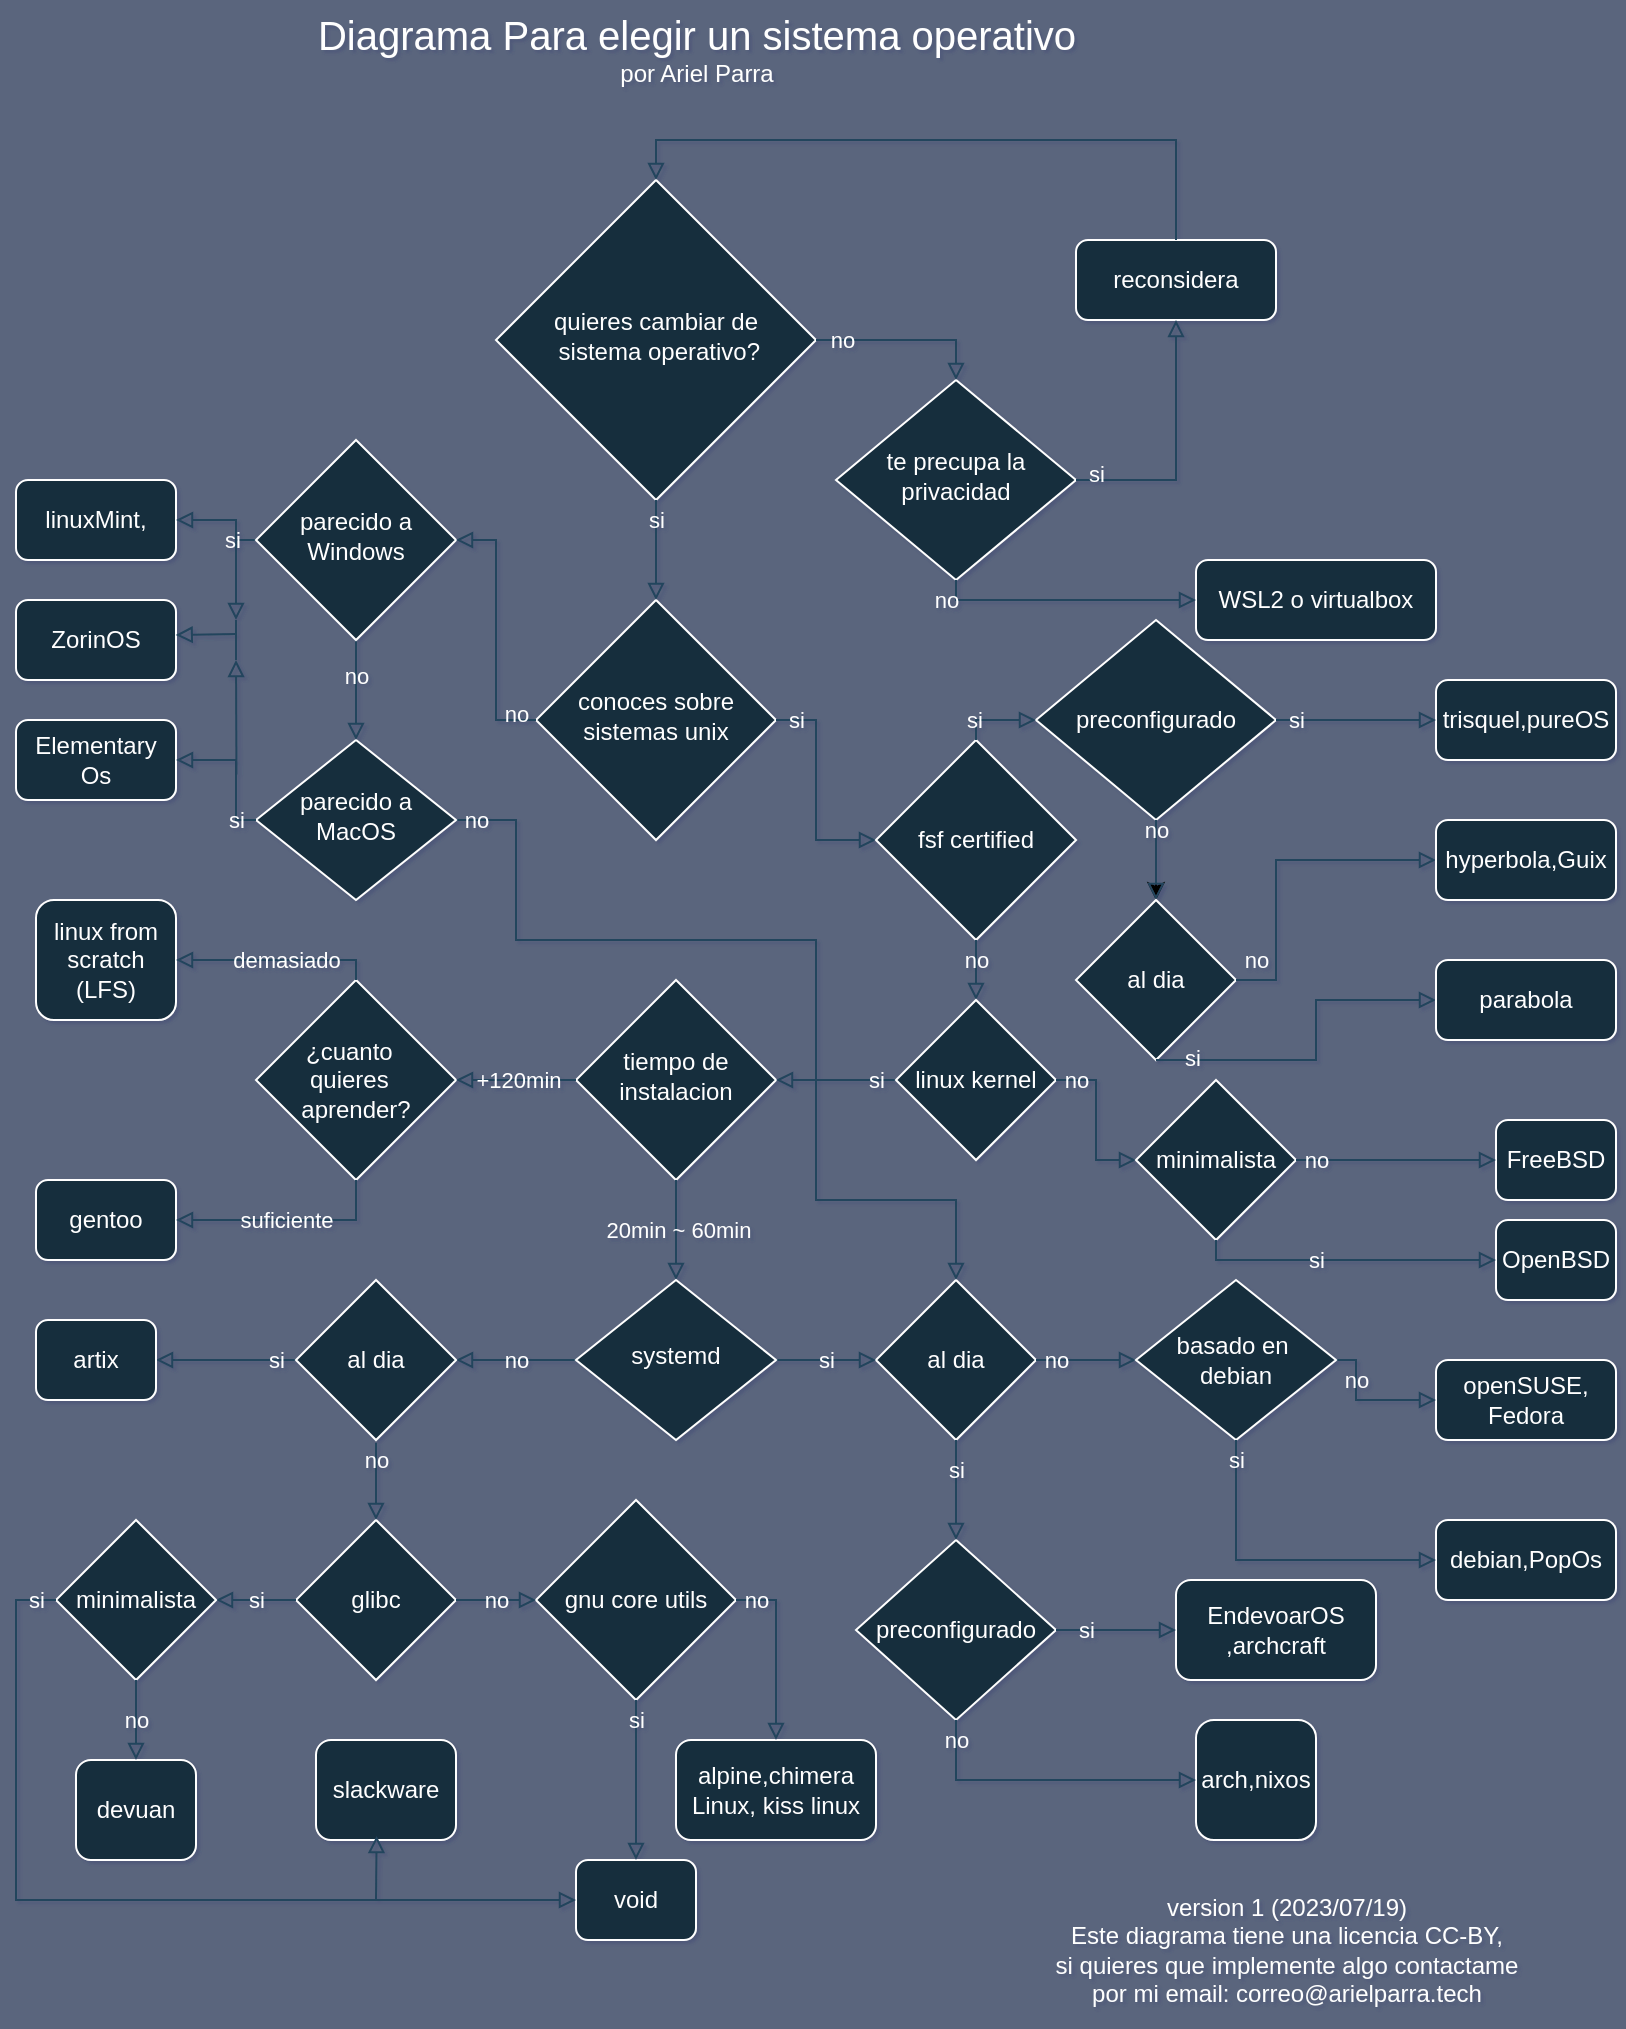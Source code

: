 <mxfile version="21.6.5" type="device">
  <diagram id="C5RBs43oDa-KdzZeNtuy" name="Page-1">
    <mxGraphModel dx="637" dy="358" grid="1" gridSize="10" guides="1" tooltips="1" connect="1" arrows="1" fold="1" page="1" pageScale="1" pageWidth="850" pageHeight="1100" background="#5A657D" math="0" shadow="1">
      <root>
        <mxCell id="WIyWlLk6GJQsqaUBKTNV-0" />
        <mxCell id="WIyWlLk6GJQsqaUBKTNV-1" parent="WIyWlLk6GJQsqaUBKTNV-0" />
        <mxCell id="lEryGDBUFIUMpNGzXzRM-27" value="" style="endArrow=block;html=1;rounded=0;endFill=0;labelBackgroundColor=none;strokeColor=#23445D;fontColor=default;" parent="WIyWlLk6GJQsqaUBKTNV-1" edge="1">
          <mxGeometry relative="1" as="geometry">
            <mxPoint x="130" y="290" as="sourcePoint" />
            <mxPoint x="130" y="330" as="targetPoint" />
          </mxGeometry>
        </mxCell>
        <mxCell id="WIyWlLk6GJQsqaUBKTNV-6" value="&lt;div&gt; quieres cambiar de&lt;/div&gt;&lt;div&gt;&amp;nbsp;sistema operativo?&lt;/div&gt;" style="rhombus;whiteSpace=wrap;html=1;shadow=0;fontFamily=Helvetica;fontSize=12;align=center;strokeWidth=1;spacing=6;spacingTop=-4;labelBackgroundColor=none;fillColor=#182E3E;strokeColor=#FFFFFF;fontColor=#FFFFFF;" parent="WIyWlLk6GJQsqaUBKTNV-1" vertex="1">
          <mxGeometry x="260" y="110" width="160" height="160" as="geometry" />
        </mxCell>
        <mxCell id="WIyWlLk6GJQsqaUBKTNV-10" value="tiempo de instalacion" style="rhombus;whiteSpace=wrap;html=1;shadow=0;fontFamily=Helvetica;fontSize=12;align=center;strokeWidth=1;spacing=6;spacingTop=-4;labelBackgroundColor=none;fillColor=#182E3E;strokeColor=#FFFFFF;fontColor=#FFFFFF;" parent="WIyWlLk6GJQsqaUBKTNV-1" vertex="1">
          <mxGeometry x="300" y="510" width="100" height="100" as="geometry" />
        </mxCell>
        <mxCell id="WIyWlLk6GJQsqaUBKTNV-11" value="&lt;div&gt;EndevoarOS&lt;/div&gt;,archcraft" style="rounded=1;whiteSpace=wrap;html=1;fontSize=12;glass=0;strokeWidth=1;shadow=0;labelBackgroundColor=none;fillColor=#182E3E;strokeColor=#FFFFFF;fontColor=#FFFFFF;" parent="WIyWlLk6GJQsqaUBKTNV-1" vertex="1">
          <mxGeometry x="600" y="810" width="100" height="50" as="geometry" />
        </mxCell>
        <mxCell id="B3d_4BNv6bFsKflRq1dp-0" value="&lt;div&gt;te precupa la &lt;br&gt;&lt;/div&gt;&lt;div&gt;privacidad&lt;br&gt;&lt;/div&gt;" style="rhombus;whiteSpace=wrap;html=1;shadow=0;fontFamily=Helvetica;fontSize=12;align=center;strokeWidth=1;spacing=6;spacingTop=-4;labelBackgroundColor=none;fillColor=#182E3E;strokeColor=#FFFFFF;fontColor=#FFFFFF;" parent="WIyWlLk6GJQsqaUBKTNV-1" vertex="1">
          <mxGeometry x="430" y="210" width="120" height="100" as="geometry" />
        </mxCell>
        <mxCell id="B3d_4BNv6bFsKflRq1dp-1" value="WSL2 o virtualbox" style="rounded=1;whiteSpace=wrap;html=1;fontSize=12;glass=0;strokeWidth=1;shadow=0;labelBackgroundColor=none;fillColor=#182E3E;strokeColor=#FFFFFF;fontColor=#FFFFFF;" parent="WIyWlLk6GJQsqaUBKTNV-1" vertex="1">
          <mxGeometry x="610" y="300" width="120" height="40" as="geometry" />
        </mxCell>
        <mxCell id="B3d_4BNv6bFsKflRq1dp-4" value="reconsidera" style="rounded=1;whiteSpace=wrap;html=1;fontSize=12;glass=0;strokeWidth=1;shadow=0;labelBackgroundColor=none;fillColor=#182E3E;strokeColor=#FFFFFF;fontColor=#FFFFFF;" parent="WIyWlLk6GJQsqaUBKTNV-1" vertex="1">
          <mxGeometry x="550" y="140" width="100" height="40" as="geometry" />
        </mxCell>
        <mxCell id="B3d_4BNv6bFsKflRq1dp-8" value="" style="endArrow=block;html=1;rounded=0;endFill=0;entryX=1;entryY=0.5;entryDx=0;entryDy=0;exitX=0;exitY=0.5;exitDx=0;exitDy=0;labelBackgroundColor=none;strokeColor=#23445D;fontColor=default;" parent="WIyWlLk6GJQsqaUBKTNV-1" source="WZA_W1-3168fjfzmkXRs-43" target="WIyWlLk6GJQsqaUBKTNV-10" edge="1">
          <mxGeometry relative="1" as="geometry">
            <mxPoint x="459" y="729.55" as="sourcePoint" />
            <mxPoint x="379" y="579.55" as="targetPoint" />
          </mxGeometry>
        </mxCell>
        <mxCell id="B3d_4BNv6bFsKflRq1dp-9" value="si" style="edgeLabel;resizable=0;html=1;align=center;verticalAlign=middle;labelBackgroundColor=none;fontColor=#FFFFFF;" parent="B3d_4BNv6bFsKflRq1dp-8" connectable="0" vertex="1">
          <mxGeometry relative="1" as="geometry">
            <mxPoint x="20" as="offset" />
          </mxGeometry>
        </mxCell>
        <mxCell id="B3d_4BNv6bFsKflRq1dp-21" value="" style="endArrow=block;html=1;rounded=0;endFill=0;exitX=1;exitY=0.5;exitDx=0;exitDy=0;entryX=0.5;entryY=0;entryDx=0;entryDy=0;labelBackgroundColor=none;strokeColor=#23445D;fontColor=default;" parent="WIyWlLk6GJQsqaUBKTNV-1" source="WIyWlLk6GJQsqaUBKTNV-6" target="B3d_4BNv6bFsKflRq1dp-0" edge="1">
          <mxGeometry relative="1" as="geometry">
            <mxPoint x="385.0" y="125.27" as="sourcePoint" />
            <mxPoint x="431.608" y="125.146" as="targetPoint" />
            <Array as="points">
              <mxPoint x="430" y="190" />
              <mxPoint x="490" y="190" />
            </Array>
          </mxGeometry>
        </mxCell>
        <mxCell id="B3d_4BNv6bFsKflRq1dp-22" value="no" style="edgeLabel;resizable=0;html=1;align=center;verticalAlign=middle;labelBackgroundColor=none;fontColor=#FFFFFF;" parent="B3d_4BNv6bFsKflRq1dp-21" connectable="0" vertex="1">
          <mxGeometry relative="1" as="geometry">
            <mxPoint x="-32" as="offset" />
          </mxGeometry>
        </mxCell>
        <mxCell id="B3d_4BNv6bFsKflRq1dp-26" value="" style="endArrow=block;html=1;rounded=0;endFill=0;entryX=0;entryY=0.5;entryDx=0;entryDy=0;exitX=0.5;exitY=1;exitDx=0;exitDy=0;labelBackgroundColor=none;strokeColor=#23445D;fontColor=default;" parent="WIyWlLk6GJQsqaUBKTNV-1" source="B3d_4BNv6bFsKflRq1dp-0" target="B3d_4BNv6bFsKflRq1dp-1" edge="1">
          <mxGeometry relative="1" as="geometry">
            <mxPoint x="541.43" y="125" as="sourcePoint" />
            <mxPoint x="570.43" y="60" as="targetPoint" />
            <Array as="points">
              <mxPoint x="490" y="320" />
            </Array>
          </mxGeometry>
        </mxCell>
        <mxCell id="B3d_4BNv6bFsKflRq1dp-27" value="no" style="edgeLabel;resizable=0;html=1;align=center;verticalAlign=middle;labelBackgroundColor=none;fontColor=#FFFFFF;" parent="B3d_4BNv6bFsKflRq1dp-26" connectable="0" vertex="1">
          <mxGeometry relative="1" as="geometry">
            <mxPoint x="-60" as="offset" />
          </mxGeometry>
        </mxCell>
        <mxCell id="B3d_4BNv6bFsKflRq1dp-32" value="" style="endArrow=block;html=1;rounded=0;endFill=0;exitX=0.5;exitY=1;exitDx=0;exitDy=0;entryX=0.5;entryY=0;entryDx=0;entryDy=0;labelBackgroundColor=none;strokeColor=#23445D;fontColor=default;" parent="WIyWlLk6GJQsqaUBKTNV-1" source="WIyWlLk6GJQsqaUBKTNV-10" target="lEryGDBUFIUMpNGzXzRM-45" edge="1">
          <mxGeometry relative="1" as="geometry">
            <mxPoint x="340" y="629.55" as="sourcePoint" />
            <mxPoint x="345" y="660.0" as="targetPoint" />
          </mxGeometry>
        </mxCell>
        <mxCell id="B3d_4BNv6bFsKflRq1dp-33" value="20min ~ 60min" style="edgeLabel;resizable=0;html=1;align=center;verticalAlign=middle;labelBackgroundColor=none;fontColor=#FFFFFF;" parent="B3d_4BNv6bFsKflRq1dp-32" connectable="0" vertex="1">
          <mxGeometry relative="1" as="geometry">
            <mxPoint x="1" as="offset" />
          </mxGeometry>
        </mxCell>
        <mxCell id="zSs0rb3qWY8XgjxG6bn7-12" value="&lt;div&gt;linux from&lt;/div&gt;&lt;div&gt;scratch (LFS)&lt;br&gt;&lt;/div&gt;" style="rounded=1;whiteSpace=wrap;html=1;fontSize=12;glass=0;strokeWidth=1;shadow=0;labelBackgroundColor=none;fillColor=#182E3E;strokeColor=#FFFFFF;fontColor=#FFFFFF;" parent="WIyWlLk6GJQsqaUBKTNV-1" vertex="1">
          <mxGeometry x="30" y="470" width="70" height="60" as="geometry" />
        </mxCell>
        <mxCell id="zSs0rb3qWY8XgjxG6bn7-13" value="&lt;div&gt;gentoo&lt;br&gt;&lt;/div&gt;" style="rounded=1;whiteSpace=wrap;html=1;fontSize=12;glass=0;strokeWidth=1;shadow=0;labelBackgroundColor=none;fillColor=#182E3E;strokeColor=#FFFFFF;fontColor=#FFFFFF;" parent="WIyWlLk6GJQsqaUBKTNV-1" vertex="1">
          <mxGeometry x="30" y="610" width="70" height="40" as="geometry" />
        </mxCell>
        <mxCell id="WZA_W1-3168fjfzmkXRs-8" value="&lt;div&gt;¿cuanto &amp;nbsp; &lt;br&gt;&lt;/div&gt;&lt;div&gt;quieres &amp;nbsp; aprender?&lt;/div&gt;" style="rhombus;whiteSpace=wrap;html=1;labelBackgroundColor=none;fillColor=#182E3E;strokeColor=#FFFFFF;fontColor=#FFFFFF;" parent="WIyWlLk6GJQsqaUBKTNV-1" vertex="1">
          <mxGeometry x="140" y="510" width="100" height="100" as="geometry" />
        </mxCell>
        <mxCell id="WZA_W1-3168fjfzmkXRs-9" value="void" style="rounded=1;whiteSpace=wrap;html=1;fontSize=12;glass=0;strokeWidth=1;shadow=0;labelBackgroundColor=none;fillColor=#182E3E;strokeColor=#FFFFFF;fontColor=#FFFFFF;" parent="WIyWlLk6GJQsqaUBKTNV-1" vertex="1">
          <mxGeometry x="300" y="950" width="60" height="40" as="geometry" />
        </mxCell>
        <mxCell id="WZA_W1-3168fjfzmkXRs-10" value="arch,nixos" style="rounded=1;whiteSpace=wrap;html=1;fontSize=12;glass=0;strokeWidth=1;shadow=0;labelBackgroundColor=none;fillColor=#182E3E;strokeColor=#FFFFFF;fontColor=#FFFFFF;" parent="WIyWlLk6GJQsqaUBKTNV-1" vertex="1">
          <mxGeometry x="610" y="880" width="60" height="60" as="geometry" />
        </mxCell>
        <mxCell id="WZA_W1-3168fjfzmkXRs-14" value="slackware" style="rounded=1;whiteSpace=wrap;html=1;fontSize=12;glass=0;strokeWidth=1;shadow=0;labelBackgroundColor=none;fillColor=#182E3E;strokeColor=#FFFFFF;fontColor=#FFFFFF;" parent="WIyWlLk6GJQsqaUBKTNV-1" vertex="1">
          <mxGeometry x="170" y="890" width="70" height="50" as="geometry" />
        </mxCell>
        <mxCell id="WZA_W1-3168fjfzmkXRs-15" value="" style="endArrow=block;html=1;rounded=0;endFill=0;entryX=1;entryY=0.5;entryDx=0;entryDy=0;labelBackgroundColor=none;strokeColor=#23445D;fontColor=default;exitX=0.5;exitY=0;exitDx=0;exitDy=0;" parent="WIyWlLk6GJQsqaUBKTNV-1" source="WZA_W1-3168fjfzmkXRs-8" target="zSs0rb3qWY8XgjxG6bn7-12" edge="1">
          <mxGeometry relative="1" as="geometry">
            <mxPoint x="190" y="500" as="sourcePoint" />
            <mxPoint x="170" y="564.55" as="targetPoint" />
            <Array as="points">
              <mxPoint x="190" y="500" />
            </Array>
          </mxGeometry>
        </mxCell>
        <mxCell id="WZA_W1-3168fjfzmkXRs-16" value="demasiado" style="edgeLabel;resizable=0;html=1;align=center;verticalAlign=middle;labelBackgroundColor=none;fontColor=#FFFFFF;" parent="WZA_W1-3168fjfzmkXRs-15" connectable="0" vertex="1">
          <mxGeometry relative="1" as="geometry">
            <mxPoint x="5" as="offset" />
          </mxGeometry>
        </mxCell>
        <mxCell id="WZA_W1-3168fjfzmkXRs-30" value="alpine,chimera Linux, kiss linux" style="rounded=1;whiteSpace=wrap;html=1;fontSize=12;glass=0;strokeWidth=1;shadow=0;labelBackgroundColor=none;fillColor=#182E3E;strokeColor=#FFFFFF;fontColor=#FFFFFF;" parent="WIyWlLk6GJQsqaUBKTNV-1" vertex="1">
          <mxGeometry x="350" y="890" width="100" height="50" as="geometry" />
        </mxCell>
        <mxCell id="WZA_W1-3168fjfzmkXRs-33" value="linuxMint, " style="rounded=1;whiteSpace=wrap;html=1;fontSize=12;glass=0;strokeWidth=1;shadow=0;labelBackgroundColor=none;fillColor=#182E3E;strokeColor=#FFFFFF;fontColor=#FFFFFF;" parent="WIyWlLk6GJQsqaUBKTNV-1" vertex="1">
          <mxGeometry x="20" y="260" width="80" height="40" as="geometry" />
        </mxCell>
        <mxCell id="WZA_W1-3168fjfzmkXRs-34" value="conoces sobre sistemas unix" style="rhombus;whiteSpace=wrap;html=1;shadow=0;fontFamily=Helvetica;fontSize=12;align=center;strokeWidth=1;spacing=6;spacingTop=-4;labelBackgroundColor=none;fillColor=#182E3E;strokeColor=#FFFFFF;fontColor=#FFFFFF;" parent="WIyWlLk6GJQsqaUBKTNV-1" vertex="1">
          <mxGeometry x="280" y="320" width="120" height="120" as="geometry" />
        </mxCell>
        <mxCell id="WZA_W1-3168fjfzmkXRs-35" value="" style="endArrow=block;html=1;rounded=0;endFill=0;entryX=0;entryY=0.5;entryDx=0;entryDy=0;exitX=1;exitY=0.5;exitDx=0;exitDy=0;labelBackgroundColor=none;strokeColor=#23445D;fontColor=default;" parent="WIyWlLk6GJQsqaUBKTNV-1" source="WZA_W1-3168fjfzmkXRs-34" target="WZA_W1-3168fjfzmkXRs-37" edge="1">
          <mxGeometry relative="1" as="geometry">
            <mxPoint x="380" y="424.32" as="sourcePoint" />
            <mxPoint x="420" y="424.32" as="targetPoint" />
            <Array as="points">
              <mxPoint x="420" y="380" />
              <mxPoint x="420" y="440" />
            </Array>
          </mxGeometry>
        </mxCell>
        <mxCell id="WZA_W1-3168fjfzmkXRs-36" value="si" style="edgeLabel;resizable=0;html=1;align=center;verticalAlign=middle;labelBackgroundColor=none;fontColor=#FFFFFF;" parent="WZA_W1-3168fjfzmkXRs-35" connectable="0" vertex="1">
          <mxGeometry relative="1" as="geometry">
            <mxPoint x="-10" y="-35" as="offset" />
          </mxGeometry>
        </mxCell>
        <mxCell id="WZA_W1-3168fjfzmkXRs-37" value="fsf certified" style="rhombus;whiteSpace=wrap;html=1;labelBackgroundColor=none;fillColor=#182E3E;strokeColor=#FFFFFF;fontColor=#FFFFFF;" parent="WIyWlLk6GJQsqaUBKTNV-1" vertex="1">
          <mxGeometry x="450" y="390" width="100" height="100" as="geometry" />
        </mxCell>
        <mxCell id="nK3E73L1SUcMTksV8uDe-0" value="" style="edgeStyle=orthogonalEdgeStyle;rounded=0;orthogonalLoop=1;jettySize=auto;html=1;" parent="WIyWlLk6GJQsqaUBKTNV-1" source="WZA_W1-3168fjfzmkXRs-38" target="WZA_W1-3168fjfzmkXRs-76" edge="1">
          <mxGeometry relative="1" as="geometry" />
        </mxCell>
        <mxCell id="WZA_W1-3168fjfzmkXRs-38" value="preconfigurado" style="rhombus;whiteSpace=wrap;html=1;labelBackgroundColor=none;fillColor=#182E3E;strokeColor=#FFFFFF;fontColor=#FFFFFF;" parent="WIyWlLk6GJQsqaUBKTNV-1" vertex="1">
          <mxGeometry x="530" y="330" width="120" height="100" as="geometry" />
        </mxCell>
        <mxCell id="WZA_W1-3168fjfzmkXRs-40" value="" style="endArrow=block;html=1;rounded=0;endFill=0;exitX=0.5;exitY=1;exitDx=0;exitDy=0;entryX=0.5;entryY=0;entryDx=0;entryDy=0;labelBackgroundColor=none;strokeColor=#23445D;fontColor=default;" parent="WIyWlLk6GJQsqaUBKTNV-1" source="WZA_W1-3168fjfzmkXRs-37" target="WZA_W1-3168fjfzmkXRs-43" edge="1">
          <mxGeometry relative="1" as="geometry">
            <mxPoint x="477.27" y="467.05" as="sourcePoint" />
            <mxPoint x="480" y="517.55" as="targetPoint" />
          </mxGeometry>
        </mxCell>
        <mxCell id="WZA_W1-3168fjfzmkXRs-41" value="no" style="edgeLabel;resizable=0;html=1;align=center;verticalAlign=middle;labelBackgroundColor=none;fontColor=#FFFFFF;" parent="WZA_W1-3168fjfzmkXRs-40" connectable="0" vertex="1">
          <mxGeometry relative="1" as="geometry">
            <mxPoint y="-5" as="offset" />
          </mxGeometry>
        </mxCell>
        <mxCell id="WZA_W1-3168fjfzmkXRs-43" value="linux kernel" style="rhombus;whiteSpace=wrap;html=1;labelBackgroundColor=none;fillColor=#182E3E;strokeColor=#FFFFFF;fontColor=#FFFFFF;" parent="WIyWlLk6GJQsqaUBKTNV-1" vertex="1">
          <mxGeometry x="460" y="520" width="80" height="80" as="geometry" />
        </mxCell>
        <mxCell id="WZA_W1-3168fjfzmkXRs-44" value="" style="endArrow=block;html=1;rounded=0;endFill=0;exitX=0.5;exitY=0;exitDx=0;exitDy=0;labelBackgroundColor=none;strokeColor=#23445D;fontColor=default;entryX=0;entryY=0.5;entryDx=0;entryDy=0;" parent="WIyWlLk6GJQsqaUBKTNV-1" source="WZA_W1-3168fjfzmkXRs-37" target="WZA_W1-3168fjfzmkXRs-38" edge="1">
          <mxGeometry relative="1" as="geometry">
            <mxPoint x="521.43" y="424.15" as="sourcePoint" />
            <mxPoint x="530" y="380" as="targetPoint" />
            <Array as="points">
              <mxPoint x="500" y="380" />
            </Array>
          </mxGeometry>
        </mxCell>
        <mxCell id="WZA_W1-3168fjfzmkXRs-45" value="si" style="edgeLabel;resizable=0;html=1;align=center;verticalAlign=middle;labelBackgroundColor=none;fontColor=#FFFFFF;" parent="WZA_W1-3168fjfzmkXRs-44" connectable="0" vertex="1">
          <mxGeometry relative="1" as="geometry">
            <mxPoint x="-11" as="offset" />
          </mxGeometry>
        </mxCell>
        <mxCell id="WZA_W1-3168fjfzmkXRs-46" value="" style="endArrow=block;html=1;rounded=0;endFill=0;entryX=0;entryY=0.5;entryDx=0;entryDy=0;labelBackgroundColor=none;strokeColor=#23445D;fontColor=default;exitX=1;exitY=0.5;exitDx=0;exitDy=0;" parent="WIyWlLk6GJQsqaUBKTNV-1" source="WZA_W1-3168fjfzmkXRs-43" target="WZA_W1-3168fjfzmkXRs-63" edge="1">
          <mxGeometry relative="1" as="geometry">
            <mxPoint x="550" y="569.55" as="sourcePoint" />
            <mxPoint x="580" y="559.55" as="targetPoint" />
            <Array as="points">
              <mxPoint x="560" y="560" />
              <mxPoint x="560" y="600" />
            </Array>
          </mxGeometry>
        </mxCell>
        <mxCell id="WZA_W1-3168fjfzmkXRs-47" value="no" style="edgeLabel;resizable=0;html=1;align=center;verticalAlign=middle;labelBackgroundColor=none;fontColor=#FFFFFF;" parent="WZA_W1-3168fjfzmkXRs-46" connectable="0" vertex="1">
          <mxGeometry relative="1" as="geometry">
            <mxPoint x="-10" y="-20" as="offset" />
          </mxGeometry>
        </mxCell>
        <mxCell id="WZA_W1-3168fjfzmkXRs-48" value="OpenBSD" style="rounded=1;whiteSpace=wrap;html=1;fontSize=12;glass=0;strokeWidth=1;shadow=0;labelBackgroundColor=none;fillColor=#182E3E;strokeColor=#FFFFFF;fontColor=#FFFFFF;" parent="WIyWlLk6GJQsqaUBKTNV-1" vertex="1">
          <mxGeometry x="760" y="630" width="60" height="40" as="geometry" />
        </mxCell>
        <mxCell id="WZA_W1-3168fjfzmkXRs-59" value="" style="endArrow=block;html=1;rounded=0;endFill=0;exitX=0;exitY=0.5;exitDx=0;exitDy=0;labelBackgroundColor=none;strokeColor=#23445D;fontColor=default;entryX=1;entryY=0.5;entryDx=0;entryDy=0;" parent="WIyWlLk6GJQsqaUBKTNV-1" source="lEryGDBUFIUMpNGzXzRM-29" target="WZA_W1-3168fjfzmkXRs-33" edge="1">
          <mxGeometry relative="1" as="geometry">
            <mxPoint x="141.25" y="304.55" as="sourcePoint" />
            <mxPoint x="70" y="249.55" as="targetPoint" />
            <Array as="points">
              <mxPoint x="130" y="290" />
              <mxPoint x="130" y="280" />
            </Array>
          </mxGeometry>
        </mxCell>
        <mxCell id="WZA_W1-3168fjfzmkXRs-60" value="si" style="edgeLabel;resizable=0;html=1;align=center;verticalAlign=middle;labelBackgroundColor=none;fontColor=#FFFFFF;" parent="WZA_W1-3168fjfzmkXRs-59" connectable="0" vertex="1">
          <mxGeometry relative="1" as="geometry">
            <mxPoint x="3" y="10" as="offset" />
          </mxGeometry>
        </mxCell>
        <mxCell id="WZA_W1-3168fjfzmkXRs-61" value="" style="endArrow=block;html=1;rounded=0;endFill=0;exitX=0.5;exitY=1;exitDx=0;exitDy=0;entryX=0.5;entryY=0;entryDx=0;entryDy=0;labelBackgroundColor=none;strokeColor=#23445D;fontColor=default;" parent="WIyWlLk6GJQsqaUBKTNV-1" source="WIyWlLk6GJQsqaUBKTNV-6" target="WZA_W1-3168fjfzmkXRs-34" edge="1">
          <mxGeometry relative="1" as="geometry">
            <mxPoint x="400" y="180" as="sourcePoint" />
            <mxPoint x="446.608" y="179.876" as="targetPoint" />
          </mxGeometry>
        </mxCell>
        <mxCell id="WZA_W1-3168fjfzmkXRs-62" value="si" style="edgeLabel;resizable=0;html=1;align=center;verticalAlign=middle;labelBackgroundColor=none;fontColor=#FFFFFF;" parent="WZA_W1-3168fjfzmkXRs-61" connectable="0" vertex="1">
          <mxGeometry relative="1" as="geometry">
            <mxPoint y="-15" as="offset" />
          </mxGeometry>
        </mxCell>
        <mxCell id="WZA_W1-3168fjfzmkXRs-63" value="minimalista" style="rhombus;whiteSpace=wrap;html=1;labelBackgroundColor=none;fillColor=#182E3E;strokeColor=#FFFFFF;fontColor=#FFFFFF;" parent="WIyWlLk6GJQsqaUBKTNV-1" vertex="1">
          <mxGeometry x="580" y="560" width="80" height="80" as="geometry" />
        </mxCell>
        <mxCell id="WZA_W1-3168fjfzmkXRs-67" value="" style="endArrow=block;html=1;rounded=0;endFill=0;exitX=0.5;exitY=1;exitDx=0;exitDy=0;entryX=0;entryY=0.5;entryDx=0;entryDy=0;labelBackgroundColor=none;strokeColor=#23445D;fontColor=default;" parent="WIyWlLk6GJQsqaUBKTNV-1" source="WZA_W1-3168fjfzmkXRs-63" target="WZA_W1-3168fjfzmkXRs-48" edge="1">
          <mxGeometry relative="1" as="geometry">
            <mxPoint x="660" y="589.55" as="sourcePoint" />
            <mxPoint x="760" y="639.55" as="targetPoint" />
            <Array as="points">
              <mxPoint x="620" y="650" />
            </Array>
          </mxGeometry>
        </mxCell>
        <mxCell id="WZA_W1-3168fjfzmkXRs-68" value="si" style="edgeLabel;resizable=0;html=1;align=center;verticalAlign=middle;labelBackgroundColor=none;fontColor=#FFFFFF;" parent="WZA_W1-3168fjfzmkXRs-67" connectable="0" vertex="1">
          <mxGeometry relative="1" as="geometry">
            <mxPoint x="-15" as="offset" />
          </mxGeometry>
        </mxCell>
        <mxCell id="WZA_W1-3168fjfzmkXRs-70" value="devuan" style="rounded=1;whiteSpace=wrap;html=1;fontSize=12;glass=0;strokeWidth=1;shadow=0;labelBackgroundColor=none;fillColor=#182E3E;strokeColor=#FFFFFF;fontColor=#FFFFFF;" parent="WIyWlLk6GJQsqaUBKTNV-1" vertex="1">
          <mxGeometry x="50" y="900" width="60" height="50" as="geometry" />
        </mxCell>
        <mxCell id="WZA_W1-3168fjfzmkXRs-73" value="" style="endArrow=block;html=1;rounded=0;endFill=0;entryX=0.5;entryY=0;entryDx=0;entryDy=0;labelBackgroundColor=none;strokeColor=#23445D;fontColor=default;exitX=0.5;exitY=1;exitDx=0;exitDy=0;" parent="WIyWlLk6GJQsqaUBKTNV-1" source="WZA_W1-3168fjfzmkXRs-38" target="WZA_W1-3168fjfzmkXRs-76" edge="1">
          <mxGeometry relative="1" as="geometry">
            <mxPoint x="607.5" y="419.55" as="sourcePoint" />
            <mxPoint x="607.5" y="469.1" as="targetPoint" />
          </mxGeometry>
        </mxCell>
        <mxCell id="WZA_W1-3168fjfzmkXRs-74" value="no" style="edgeLabel;resizable=0;html=1;align=center;verticalAlign=middle;labelBackgroundColor=none;fontColor=#FFFFFF;" parent="WZA_W1-3168fjfzmkXRs-73" connectable="0" vertex="1">
          <mxGeometry relative="1" as="geometry">
            <mxPoint y="-15" as="offset" />
          </mxGeometry>
        </mxCell>
        <mxCell id="WZA_W1-3168fjfzmkXRs-75" value="trisquel,pureOS" style="rounded=1;whiteSpace=wrap;html=1;fontSize=12;glass=0;strokeWidth=1;shadow=0;labelBackgroundColor=none;fillColor=#182E3E;strokeColor=#FFFFFF;fontColor=#FFFFFF;" parent="WIyWlLk6GJQsqaUBKTNV-1" vertex="1">
          <mxGeometry x="730" y="360" width="90" height="40" as="geometry" />
        </mxCell>
        <mxCell id="WZA_W1-3168fjfzmkXRs-76" value="al dia" style="rhombus;whiteSpace=wrap;html=1;labelBackgroundColor=none;fillColor=#182E3E;strokeColor=#FFFFFF;fontColor=#FFFFFF;" parent="WIyWlLk6GJQsqaUBKTNV-1" vertex="1">
          <mxGeometry x="550" y="470" width="80" height="80" as="geometry" />
        </mxCell>
        <mxCell id="WZA_W1-3168fjfzmkXRs-78" value="" style="endArrow=block;html=1;rounded=0;endFill=0;entryX=0;entryY=0.5;entryDx=0;entryDy=0;labelBackgroundColor=none;strokeColor=#23445D;fontColor=default;exitX=1;exitY=0.5;exitDx=0;exitDy=0;" parent="WIyWlLk6GJQsqaUBKTNV-1" source="WZA_W1-3168fjfzmkXRs-38" target="WZA_W1-3168fjfzmkXRs-75" edge="1">
          <mxGeometry relative="1" as="geometry">
            <mxPoint x="620" y="380" as="sourcePoint" />
            <mxPoint x="710" y="434.15" as="targetPoint" />
            <Array as="points" />
          </mxGeometry>
        </mxCell>
        <mxCell id="WZA_W1-3168fjfzmkXRs-79" value="si" style="edgeLabel;resizable=0;html=1;align=center;verticalAlign=middle;labelBackgroundColor=none;fontColor=#FFFFFF;" parent="WZA_W1-3168fjfzmkXRs-78" connectable="0" vertex="1">
          <mxGeometry relative="1" as="geometry">
            <mxPoint x="-30" as="offset" />
          </mxGeometry>
        </mxCell>
        <mxCell id="WZA_W1-3168fjfzmkXRs-91" value="FreeBSD" style="rounded=1;whiteSpace=wrap;html=1;fontSize=12;glass=0;strokeWidth=1;shadow=0;labelBackgroundColor=none;fillColor=#182E3E;strokeColor=#FFFFFF;fontColor=#FFFFFF;" parent="WIyWlLk6GJQsqaUBKTNV-1" vertex="1">
          <mxGeometry x="760" y="580" width="60" height="40" as="geometry" />
        </mxCell>
        <mxCell id="WZA_W1-3168fjfzmkXRs-92" value="" style="endArrow=block;html=1;rounded=0;endFill=0;exitX=1;exitY=0.5;exitDx=0;exitDy=0;entryX=0;entryY=0.5;entryDx=0;entryDy=0;labelBackgroundColor=none;strokeColor=#23445D;fontColor=default;" parent="WIyWlLk6GJQsqaUBKTNV-1" source="WZA_W1-3168fjfzmkXRs-63" target="WZA_W1-3168fjfzmkXRs-91" edge="1">
          <mxGeometry relative="1" as="geometry">
            <mxPoint x="680" y="584.07" as="sourcePoint" />
            <mxPoint x="740" y="579.55" as="targetPoint" />
          </mxGeometry>
        </mxCell>
        <mxCell id="WZA_W1-3168fjfzmkXRs-93" value="no" style="edgeLabel;resizable=0;html=1;align=center;verticalAlign=middle;labelBackgroundColor=none;fontColor=#FFFFFF;" parent="WZA_W1-3168fjfzmkXRs-92" connectable="0" vertex="1">
          <mxGeometry relative="1" as="geometry">
            <mxPoint x="-40" as="offset" />
          </mxGeometry>
        </mxCell>
        <mxCell id="WZA_W1-3168fjfzmkXRs-98" value="" style="endArrow=block;html=1;rounded=0;endFill=0;exitX=1;exitY=0.5;exitDx=0;exitDy=0;entryX=0;entryY=0.5;entryDx=0;entryDy=0;labelBackgroundColor=none;strokeColor=#23445D;fontColor=default;" parent="WIyWlLk6GJQsqaUBKTNV-1" source="WZA_W1-3168fjfzmkXRs-76" target="WZA_W1-3168fjfzmkXRs-102" edge="1">
          <mxGeometry relative="1" as="geometry">
            <mxPoint x="640" y="509.07" as="sourcePoint" />
            <mxPoint x="660" y="439.55" as="targetPoint" />
            <Array as="points">
              <mxPoint x="650" y="510" />
              <mxPoint x="650" y="450" />
            </Array>
          </mxGeometry>
        </mxCell>
        <mxCell id="WZA_W1-3168fjfzmkXRs-99" value="no" style="edgeLabel;resizable=0;html=1;align=center;verticalAlign=middle;labelBackgroundColor=none;fontColor=#FFFFFF;" parent="WZA_W1-3168fjfzmkXRs-98" connectable="0" vertex="1">
          <mxGeometry relative="1" as="geometry">
            <mxPoint x="-10" y="50" as="offset" />
          </mxGeometry>
        </mxCell>
        <mxCell id="WZA_W1-3168fjfzmkXRs-100" value="" style="endArrow=block;html=1;rounded=0;endFill=0;exitX=0.5;exitY=1;exitDx=0;exitDy=0;labelBackgroundColor=none;strokeColor=#23445D;fontColor=default;entryX=0;entryY=0.5;entryDx=0;entryDy=0;" parent="WIyWlLk6GJQsqaUBKTNV-1" source="WZA_W1-3168fjfzmkXRs-76" target="WZA_W1-3168fjfzmkXRs-104" edge="1">
          <mxGeometry relative="1" as="geometry">
            <mxPoint x="630" y="540.03" as="sourcePoint" />
            <mxPoint x="710" y="492" as="targetPoint" />
            <Array as="points">
              <mxPoint x="670" y="550" />
              <mxPoint x="670" y="520" />
            </Array>
          </mxGeometry>
        </mxCell>
        <mxCell id="WZA_W1-3168fjfzmkXRs-101" value="si" style="edgeLabel;resizable=0;html=1;align=center;verticalAlign=middle;labelBackgroundColor=none;fontColor=#FFFFFF;" parent="WZA_W1-3168fjfzmkXRs-100" connectable="0" vertex="1">
          <mxGeometry relative="1" as="geometry">
            <mxPoint x="-62" y="4" as="offset" />
          </mxGeometry>
        </mxCell>
        <mxCell id="WZA_W1-3168fjfzmkXRs-102" value="hyperbola,Guix" style="rounded=1;whiteSpace=wrap;html=1;fontSize=12;glass=0;strokeWidth=1;shadow=0;labelBackgroundColor=none;fillColor=#182E3E;strokeColor=#FFFFFF;fontColor=#FFFFFF;" parent="WIyWlLk6GJQsqaUBKTNV-1" vertex="1">
          <mxGeometry x="730" y="430" width="90" height="40" as="geometry" />
        </mxCell>
        <mxCell id="WZA_W1-3168fjfzmkXRs-104" value="parabola" style="rounded=1;whiteSpace=wrap;html=1;fontSize=12;glass=0;strokeWidth=1;shadow=0;labelBackgroundColor=none;fillColor=#182E3E;strokeColor=#FFFFFF;fontColor=#FFFFFF;" parent="WIyWlLk6GJQsqaUBKTNV-1" vertex="1">
          <mxGeometry x="730" y="500" width="90" height="40" as="geometry" />
        </mxCell>
        <mxCell id="WZA_W1-3168fjfzmkXRs-105" value="al dia" style="rhombus;whiteSpace=wrap;html=1;labelBackgroundColor=none;fillColor=#182E3E;strokeColor=#FFFFFF;fontColor=#FFFFFF;" parent="WIyWlLk6GJQsqaUBKTNV-1" vertex="1">
          <mxGeometry x="450" y="660" width="80" height="80" as="geometry" />
        </mxCell>
        <mxCell id="WZA_W1-3168fjfzmkXRs-110" value="" style="endArrow=block;html=1;rounded=0;endFill=0;exitX=1;exitY=0.5;exitDx=0;exitDy=0;entryX=0;entryY=0.5;entryDx=0;entryDy=0;labelBackgroundColor=none;strokeColor=#23445D;fontColor=default;" parent="WIyWlLk6GJQsqaUBKTNV-1" source="lEryGDBUFIUMpNGzXzRM-45" target="WZA_W1-3168fjfzmkXRs-105" edge="1">
          <mxGeometry relative="1" as="geometry">
            <mxPoint x="390" y="700.0" as="sourcePoint" />
            <mxPoint x="540" y="729.55" as="targetPoint" />
          </mxGeometry>
        </mxCell>
        <mxCell id="WZA_W1-3168fjfzmkXRs-111" value="si" style="edgeLabel;resizable=0;html=1;align=center;verticalAlign=middle;labelBackgroundColor=none;fontColor=#FFFFFF;" parent="WZA_W1-3168fjfzmkXRs-110" connectable="0" vertex="1">
          <mxGeometry relative="1" as="geometry" />
        </mxCell>
        <mxCell id="WZA_W1-3168fjfzmkXRs-112" value="preconfigurado" style="rhombus;whiteSpace=wrap;html=1;labelBackgroundColor=none;fillColor=#182E3E;strokeColor=#FFFFFF;fontColor=#FFFFFF;" parent="WIyWlLk6GJQsqaUBKTNV-1" vertex="1">
          <mxGeometry x="440" y="790" width="100" height="90" as="geometry" />
        </mxCell>
        <mxCell id="WZA_W1-3168fjfzmkXRs-113" value="openSUSE, Fedora" style="rounded=1;whiteSpace=wrap;html=1;fontSize=12;glass=0;strokeWidth=1;shadow=0;labelBackgroundColor=none;fillColor=#182E3E;strokeColor=#FFFFFF;fontColor=#FFFFFF;" parent="WIyWlLk6GJQsqaUBKTNV-1" vertex="1">
          <mxGeometry x="730" y="700" width="90" height="40" as="geometry" />
        </mxCell>
        <mxCell id="WZA_W1-3168fjfzmkXRs-125" value="&lt;div&gt;glibc&lt;br&gt;&lt;/div&gt;" style="rhombus;whiteSpace=wrap;html=1;direction=south;labelBackgroundColor=none;fillColor=#182E3E;strokeColor=#FFFFFF;fontColor=#FFFFFF;" parent="WIyWlLk6GJQsqaUBKTNV-1" vertex="1">
          <mxGeometry x="160" y="780" width="80" height="80" as="geometry" />
        </mxCell>
        <mxCell id="0XqaIxvMcVvcDSaRn46s-0" value="" style="endArrow=block;html=1;rounded=0;endFill=0;exitX=0.5;exitY=1;exitDx=0;exitDy=0;labelBackgroundColor=none;strokeColor=#23445D;fontColor=default;" parent="WIyWlLk6GJQsqaUBKTNV-1" source="WZA_W1-3168fjfzmkXRs-105" target="WZA_W1-3168fjfzmkXRs-112" edge="1">
          <mxGeometry relative="1" as="geometry">
            <mxPoint x="530" y="739.55" as="sourcePoint" />
            <mxPoint x="590" y="739.55" as="targetPoint" />
          </mxGeometry>
        </mxCell>
        <mxCell id="0XqaIxvMcVvcDSaRn46s-1" value="si" style="edgeLabel;resizable=0;html=1;align=center;verticalAlign=middle;labelBackgroundColor=none;fontColor=#FFFFFF;" parent="0XqaIxvMcVvcDSaRn46s-0" connectable="0" vertex="1">
          <mxGeometry relative="1" as="geometry">
            <mxPoint y="-10" as="offset" />
          </mxGeometry>
        </mxCell>
        <mxCell id="0XqaIxvMcVvcDSaRn46s-2" value="" style="endArrow=block;html=1;rounded=0;endFill=0;exitX=1;exitY=0.5;exitDx=0;exitDy=0;entryX=0;entryY=0.5;entryDx=0;entryDy=0;labelBackgroundColor=none;strokeColor=#23445D;fontColor=default;" parent="WIyWlLk6GJQsqaUBKTNV-1" source="WZA_W1-3168fjfzmkXRs-105" target="0XqaIxvMcVvcDSaRn46s-59" edge="1">
          <mxGeometry relative="1" as="geometry">
            <mxPoint x="540" y="719.55" as="sourcePoint" />
            <mxPoint x="575.59" y="699.72" as="targetPoint" />
          </mxGeometry>
        </mxCell>
        <mxCell id="0XqaIxvMcVvcDSaRn46s-3" value="no" style="edgeLabel;resizable=0;html=1;align=center;verticalAlign=middle;labelBackgroundColor=none;fontColor=#FFFFFF;" parent="0XqaIxvMcVvcDSaRn46s-2" connectable="0" vertex="1">
          <mxGeometry relative="1" as="geometry">
            <mxPoint x="-15" as="offset" />
          </mxGeometry>
        </mxCell>
        <mxCell id="0XqaIxvMcVvcDSaRn46s-4" value="" style="endArrow=block;html=1;rounded=0;endFill=0;exitX=1;exitY=0.5;exitDx=0;exitDy=0;entryX=0;entryY=0.5;entryDx=0;entryDy=0;labelBackgroundColor=none;strokeColor=#23445D;fontColor=default;" parent="WIyWlLk6GJQsqaUBKTNV-1" source="0XqaIxvMcVvcDSaRn46s-59" target="WZA_W1-3168fjfzmkXRs-113" edge="1">
          <mxGeometry relative="1" as="geometry">
            <mxPoint x="670" y="699.55" as="sourcePoint" />
            <mxPoint x="720" y="699.55" as="targetPoint" />
            <Array as="points">
              <mxPoint x="690" y="700" />
              <mxPoint x="690" y="720" />
            </Array>
          </mxGeometry>
        </mxCell>
        <mxCell id="0XqaIxvMcVvcDSaRn46s-5" value="no" style="edgeLabel;resizable=0;html=1;align=center;verticalAlign=middle;labelBackgroundColor=none;fontColor=#FFFFFF;" parent="0XqaIxvMcVvcDSaRn46s-4" connectable="0" vertex="1">
          <mxGeometry relative="1" as="geometry">
            <mxPoint x="-5" y="-10" as="offset" />
          </mxGeometry>
        </mxCell>
        <mxCell id="0XqaIxvMcVvcDSaRn46s-13" value="" style="endArrow=block;html=1;rounded=0;endFill=0;exitX=1;exitY=0.5;exitDx=0;exitDy=0;entryX=0;entryY=0.5;entryDx=0;entryDy=0;labelBackgroundColor=none;strokeColor=#23445D;fontColor=default;" parent="WIyWlLk6GJQsqaUBKTNV-1" source="WZA_W1-3168fjfzmkXRs-112" target="WIyWlLk6GJQsqaUBKTNV-11" edge="1">
          <mxGeometry relative="1" as="geometry">
            <mxPoint x="570" y="759.55" as="sourcePoint" />
            <mxPoint x="560" y="769.55" as="targetPoint" />
          </mxGeometry>
        </mxCell>
        <mxCell id="0XqaIxvMcVvcDSaRn46s-14" value="si" style="edgeLabel;resizable=0;html=1;align=center;verticalAlign=middle;labelBackgroundColor=none;fontColor=#FFFFFF;" parent="0XqaIxvMcVvcDSaRn46s-13" connectable="0" vertex="1">
          <mxGeometry relative="1" as="geometry">
            <mxPoint x="-15" as="offset" />
          </mxGeometry>
        </mxCell>
        <mxCell id="0XqaIxvMcVvcDSaRn46s-20" value="" style="endArrow=block;html=1;rounded=0;endFill=0;exitX=1.017;exitY=0.5;exitDx=0;exitDy=0;entryX=0;entryY=0.5;entryDx=0;entryDy=0;labelBackgroundColor=none;strokeColor=#23445D;fontColor=default;exitPerimeter=0;" parent="WIyWlLk6GJQsqaUBKTNV-1" source="lEryGDBUFIUMpNGzXzRM-43" target="WZA_W1-3168fjfzmkXRs-125" edge="1">
          <mxGeometry relative="1" as="geometry">
            <mxPoint x="205" y="740" as="sourcePoint" />
            <mxPoint x="290" y="779.55" as="targetPoint" />
          </mxGeometry>
        </mxCell>
        <mxCell id="0XqaIxvMcVvcDSaRn46s-21" value="no" style="edgeLabel;resizable=0;html=1;align=center;verticalAlign=middle;labelBackgroundColor=none;fontColor=#FFFFFF;" parent="0XqaIxvMcVvcDSaRn46s-20" connectable="0" vertex="1">
          <mxGeometry relative="1" as="geometry">
            <mxPoint y="-11" as="offset" />
          </mxGeometry>
        </mxCell>
        <mxCell id="0XqaIxvMcVvcDSaRn46s-22" value="gnu core utils" style="rhombus;whiteSpace=wrap;html=1;direction=south;labelBackgroundColor=none;fillColor=#182E3E;strokeColor=#FFFFFF;fontColor=#FFFFFF;" parent="WIyWlLk6GJQsqaUBKTNV-1" vertex="1">
          <mxGeometry x="280" y="770" width="100" height="100" as="geometry" />
        </mxCell>
        <mxCell id="0XqaIxvMcVvcDSaRn46s-26" value="" style="endArrow=block;html=1;rounded=0;endFill=0;exitX=0.5;exitY=0;exitDx=0;exitDy=0;entryX=0.5;entryY=1;entryDx=0;entryDy=0;labelBackgroundColor=none;strokeColor=#23445D;fontColor=default;" parent="WIyWlLk6GJQsqaUBKTNV-1" source="WZA_W1-3168fjfzmkXRs-125" target="0XqaIxvMcVvcDSaRn46s-22" edge="1">
          <mxGeometry relative="1" as="geometry">
            <mxPoint x="260" y="779.55" as="sourcePoint" />
            <mxPoint x="259" y="817.55" as="targetPoint" />
          </mxGeometry>
        </mxCell>
        <mxCell id="0XqaIxvMcVvcDSaRn46s-27" value="no" style="edgeLabel;resizable=0;html=1;align=center;verticalAlign=middle;labelBackgroundColor=none;fontColor=#FFFFFF;" parent="0XqaIxvMcVvcDSaRn46s-26" connectable="0" vertex="1">
          <mxGeometry relative="1" as="geometry" />
        </mxCell>
        <mxCell id="0XqaIxvMcVvcDSaRn46s-31" value="" style="endArrow=block;html=1;rounded=0;endFill=0;exitX=0.5;exitY=0;exitDx=0;exitDy=0;entryX=0.5;entryY=0;entryDx=0;entryDy=0;labelBackgroundColor=none;strokeColor=#23445D;fontColor=default;" parent="WIyWlLk6GJQsqaUBKTNV-1" source="0XqaIxvMcVvcDSaRn46s-22" target="WZA_W1-3168fjfzmkXRs-30" edge="1">
          <mxGeometry relative="1" as="geometry">
            <mxPoint x="380" y="759.55" as="sourcePoint" />
            <mxPoint x="420" y="759.55" as="targetPoint" />
            <Array as="points">
              <mxPoint x="400" y="820" />
            </Array>
          </mxGeometry>
        </mxCell>
        <mxCell id="0XqaIxvMcVvcDSaRn46s-32" value="no" style="edgeLabel;resizable=0;html=1;align=center;verticalAlign=middle;labelBackgroundColor=none;fontColor=#FFFFFF;" parent="0XqaIxvMcVvcDSaRn46s-31" connectable="0" vertex="1">
          <mxGeometry relative="1" as="geometry">
            <mxPoint x="-10" y="-25" as="offset" />
          </mxGeometry>
        </mxCell>
        <mxCell id="0XqaIxvMcVvcDSaRn46s-33" value="" style="endArrow=block;html=1;rounded=0;endFill=0;exitX=1;exitY=0.5;exitDx=0;exitDy=0;entryX=0.5;entryY=0;entryDx=0;entryDy=0;labelBackgroundColor=none;strokeColor=#23445D;fontColor=default;" parent="WIyWlLk6GJQsqaUBKTNV-1" source="0XqaIxvMcVvcDSaRn46s-22" target="WZA_W1-3168fjfzmkXRs-9" edge="1">
          <mxGeometry relative="1" as="geometry">
            <mxPoint x="270" y="887.02" as="sourcePoint" />
            <mxPoint x="310" y="887.02" as="targetPoint" />
          </mxGeometry>
        </mxCell>
        <mxCell id="0XqaIxvMcVvcDSaRn46s-34" value="si" style="edgeLabel;resizable=0;html=1;align=center;verticalAlign=middle;labelBackgroundColor=none;fontColor=#FFFFFF;" parent="0XqaIxvMcVvcDSaRn46s-33" connectable="0" vertex="1">
          <mxGeometry relative="1" as="geometry">
            <mxPoint y="-30" as="offset" />
          </mxGeometry>
        </mxCell>
        <mxCell id="0XqaIxvMcVvcDSaRn46s-35" value="" style="endArrow=block;html=1;rounded=0;endFill=0;exitX=0.5;exitY=1;exitDx=0;exitDy=0;entryX=0.5;entryY=0;entryDx=0;entryDy=0;labelBackgroundColor=none;strokeColor=#23445D;fontColor=default;" parent="WIyWlLk6GJQsqaUBKTNV-1" source="WZA_W1-3168fjfzmkXRs-125" target="0XqaIxvMcVvcDSaRn46s-39" edge="1">
          <mxGeometry relative="1" as="geometry">
            <mxPoint x="192.185" y="880.8" as="sourcePoint" />
            <mxPoint x="130" y="779.55" as="targetPoint" />
          </mxGeometry>
        </mxCell>
        <mxCell id="0XqaIxvMcVvcDSaRn46s-36" value="si" style="edgeLabel;resizable=0;html=1;align=center;verticalAlign=middle;labelBackgroundColor=none;fontColor=#FFFFFF;" parent="0XqaIxvMcVvcDSaRn46s-35" connectable="0" vertex="1">
          <mxGeometry relative="1" as="geometry" />
        </mxCell>
        <mxCell id="0XqaIxvMcVvcDSaRn46s-37" value="debian,PopOs" style="rounded=1;whiteSpace=wrap;html=1;fontSize=12;glass=0;strokeWidth=1;shadow=0;labelBackgroundColor=none;fillColor=#182E3E;strokeColor=#FFFFFF;fontColor=#FFFFFF;gradientColor=none;" parent="WIyWlLk6GJQsqaUBKTNV-1" vertex="1">
          <mxGeometry x="730" y="780" width="90" height="40" as="geometry" />
        </mxCell>
        <mxCell id="0XqaIxvMcVvcDSaRn46s-39" value="minimalista" style="rhombus;whiteSpace=wrap;html=1;direction=south;labelBackgroundColor=none;fillColor=#182E3E;strokeColor=#FFFFFF;fontColor=#FFFFFF;" parent="WIyWlLk6GJQsqaUBKTNV-1" vertex="1">
          <mxGeometry x="40" y="780" width="80" height="80" as="geometry" />
        </mxCell>
        <mxCell id="0XqaIxvMcVvcDSaRn46s-40" value="" style="endArrow=block;html=1;rounded=0;endFill=0;entryX=0.5;entryY=0;entryDx=0;entryDy=0;strokeColor=#23445D;labelBackgroundColor=none;fontColor=default;exitX=1;exitY=0.5;exitDx=0;exitDy=0;" parent="WIyWlLk6GJQsqaUBKTNV-1" source="lEryGDBUFIUMpNGzXzRM-0" target="WZA_W1-3168fjfzmkXRs-105" edge="1">
          <mxGeometry relative="1" as="geometry">
            <mxPoint x="226" y="438.55" as="sourcePoint" />
            <mxPoint x="440" y="759.55" as="targetPoint" />
            <Array as="points">
              <mxPoint x="270" y="430" />
              <mxPoint x="270" y="490" />
              <mxPoint x="420" y="490" />
              <mxPoint x="420" y="620" />
              <mxPoint x="490" y="620" />
            </Array>
          </mxGeometry>
        </mxCell>
        <mxCell id="0XqaIxvMcVvcDSaRn46s-41" value="no" style="edgeLabel;resizable=0;html=1;align=center;verticalAlign=middle;labelBackgroundColor=none;fontColor=#FFFFFF;" parent="0XqaIxvMcVvcDSaRn46s-40" connectable="0" vertex="1">
          <mxGeometry relative="1" as="geometry">
            <mxPoint x="-170" y="-60" as="offset" />
          </mxGeometry>
        </mxCell>
        <mxCell id="0XqaIxvMcVvcDSaRn46s-45" value="" style="endArrow=block;html=1;rounded=0;endFill=0;exitX=1;exitY=0.5;exitDx=0;exitDy=0;entryX=0.5;entryY=0;entryDx=0;entryDy=0;labelBackgroundColor=none;strokeColor=#23445D;fontColor=default;" parent="WIyWlLk6GJQsqaUBKTNV-1" source="0XqaIxvMcVvcDSaRn46s-39" target="WZA_W1-3168fjfzmkXRs-70" edge="1">
          <mxGeometry relative="1" as="geometry">
            <mxPoint x="50.005" y="887.67" as="sourcePoint" />
            <mxPoint x="75" y="919.55" as="targetPoint" />
          </mxGeometry>
        </mxCell>
        <mxCell id="0XqaIxvMcVvcDSaRn46s-46" value="no" style="edgeLabel;resizable=0;html=1;align=center;verticalAlign=middle;labelBackgroundColor=none;fontColor=#FFFFFF;" parent="0XqaIxvMcVvcDSaRn46s-45" connectable="0" vertex="1">
          <mxGeometry relative="1" as="geometry" />
        </mxCell>
        <mxCell id="0XqaIxvMcVvcDSaRn46s-51" value="" style="endArrow=block;html=1;rounded=0;endFill=0;exitX=0.5;exitY=1;exitDx=0;exitDy=0;labelBackgroundColor=none;strokeColor=#23445D;fontColor=default;" parent="WIyWlLk6GJQsqaUBKTNV-1" source="lEryGDBUFIUMpNGzXzRM-43" target="WZA_W1-3168fjfzmkXRs-11" edge="1">
          <mxGeometry relative="1" as="geometry">
            <mxPoint x="160" y="700" as="sourcePoint" />
            <mxPoint x="90" y="699.55" as="targetPoint" />
          </mxGeometry>
        </mxCell>
        <mxCell id="0XqaIxvMcVvcDSaRn46s-52" value="si" style="edgeLabel;resizable=0;html=1;align=center;verticalAlign=middle;labelBackgroundColor=none;fontColor=#FFFFFF;" parent="0XqaIxvMcVvcDSaRn46s-51" connectable="0" vertex="1">
          <mxGeometry relative="1" as="geometry">
            <mxPoint x="25" as="offset" />
          </mxGeometry>
        </mxCell>
        <mxCell id="WZA_W1-3168fjfzmkXRs-11" value="artix" style="rounded=1;whiteSpace=wrap;html=1;fontSize=12;glass=0;strokeWidth=1;shadow=0;labelBackgroundColor=none;fillColor=#182E3E;strokeColor=#FFFFFF;fontColor=#FFFFFF;" parent="WIyWlLk6GJQsqaUBKTNV-1" vertex="1">
          <mxGeometry x="30" y="680" width="60" height="40" as="geometry" />
        </mxCell>
        <mxCell id="0XqaIxvMcVvcDSaRn46s-56" value="" style="endArrow=block;html=1;rounded=0;endFill=0;exitX=0.5;exitY=1;exitDx=0;exitDy=0;entryX=0.433;entryY=0.96;entryDx=0;entryDy=0;entryPerimeter=0;labelBackgroundColor=none;strokeColor=#23445D;fontColor=default;" parent="WIyWlLk6GJQsqaUBKTNV-1" source="0XqaIxvMcVvcDSaRn46s-39" target="WZA_W1-3168fjfzmkXRs-14" edge="1">
          <mxGeometry relative="1" as="geometry">
            <mxPoint x="36.87" y="868.92" as="sourcePoint" />
            <mxPoint x="37" y="989.55" as="targetPoint" />
            <Array as="points">
              <mxPoint x="20" y="820" />
              <mxPoint x="20" y="970" />
              <mxPoint x="200" y="970" />
            </Array>
          </mxGeometry>
        </mxCell>
        <mxCell id="0XqaIxvMcVvcDSaRn46s-57" value="si" style="edgeLabel;resizable=0;html=1;align=center;verticalAlign=middle;labelBackgroundColor=none;fontColor=#FFFFFF;" parent="0XqaIxvMcVvcDSaRn46s-56" connectable="0" vertex="1">
          <mxGeometry relative="1" as="geometry">
            <mxPoint x="-11" y="-150" as="offset" />
          </mxGeometry>
        </mxCell>
        <mxCell id="0XqaIxvMcVvcDSaRn46s-59" value="&lt;div&gt;basado en&amp;nbsp;&lt;/div&gt;&lt;div&gt;debian&lt;/div&gt;" style="rhombus;whiteSpace=wrap;html=1;labelBackgroundColor=none;fillColor=#182E3E;strokeColor=#FFFFFF;fontColor=#FFFFFF;" parent="WIyWlLk6GJQsqaUBKTNV-1" vertex="1">
          <mxGeometry x="580" y="660" width="100" height="80" as="geometry" />
        </mxCell>
        <mxCell id="0XqaIxvMcVvcDSaRn46s-60" value="" style="endArrow=block;html=1;rounded=0;endFill=0;entryX=0;entryY=0.5;entryDx=0;entryDy=0;labelBackgroundColor=none;strokeColor=#23445D;fontColor=default;exitX=0.5;exitY=1;exitDx=0;exitDy=0;" parent="WIyWlLk6GJQsqaUBKTNV-1" source="0XqaIxvMcVvcDSaRn46s-59" target="0XqaIxvMcVvcDSaRn46s-37" edge="1">
          <mxGeometry relative="1" as="geometry">
            <mxPoint x="630" y="750" as="sourcePoint" />
            <mxPoint x="740" y="749.55" as="targetPoint" />
            <Array as="points">
              <mxPoint x="630" y="800" />
            </Array>
          </mxGeometry>
        </mxCell>
        <mxCell id="0XqaIxvMcVvcDSaRn46s-61" value="si" style="edgeLabel;resizable=0;html=1;align=center;verticalAlign=middle;labelBackgroundColor=none;fontColor=#FFFFFF;" parent="0XqaIxvMcVvcDSaRn46s-60" connectable="0" vertex="1">
          <mxGeometry relative="1" as="geometry">
            <mxPoint x="-20" y="-50" as="offset" />
          </mxGeometry>
        </mxCell>
        <mxCell id="0XqaIxvMcVvcDSaRn46s-62" value="" style="endArrow=block;html=1;rounded=0;endFill=0;exitX=0.5;exitY=1;exitDx=0;exitDy=0;entryX=0;entryY=0.5;entryDx=0;entryDy=0;labelBackgroundColor=none;strokeColor=#23445D;fontColor=default;" parent="WIyWlLk6GJQsqaUBKTNV-1" source="WZA_W1-3168fjfzmkXRs-112" target="WZA_W1-3168fjfzmkXRs-10" edge="1">
          <mxGeometry relative="1" as="geometry">
            <mxPoint x="550" y="919.55" as="sourcePoint" />
            <mxPoint x="595" y="919.55" as="targetPoint" />
            <Array as="points">
              <mxPoint x="490" y="910" />
            </Array>
          </mxGeometry>
        </mxCell>
        <mxCell id="0XqaIxvMcVvcDSaRn46s-63" value="no" style="edgeLabel;resizable=0;html=1;align=center;verticalAlign=middle;labelBackgroundColor=none;fontColor=#FFFFFF;" parent="0XqaIxvMcVvcDSaRn46s-62" connectable="0" vertex="1">
          <mxGeometry relative="1" as="geometry">
            <mxPoint x="-45" y="-20" as="offset" />
          </mxGeometry>
        </mxCell>
        <mxCell id="0XqaIxvMcVvcDSaRn46s-64" value="" style="endArrow=block;html=1;rounded=0;endFill=0;entryX=0;entryY=0.5;entryDx=0;entryDy=0;labelBackgroundColor=none;strokeColor=#23445D;fontColor=default;" parent="WIyWlLk6GJQsqaUBKTNV-1" target="WZA_W1-3168fjfzmkXRs-9" edge="1">
          <mxGeometry relative="1" as="geometry">
            <mxPoint x="196" y="970" as="sourcePoint" />
            <mxPoint x="296" y="970.22" as="targetPoint" />
          </mxGeometry>
        </mxCell>
        <mxCell id="0XqaIxvMcVvcDSaRn46s-67" value="" style="endArrow=block;html=1;rounded=0;endFill=0;exitX=0;exitY=0.5;exitDx=0;exitDy=0;entryX=0.5;entryY=0;entryDx=0;entryDy=0;labelBackgroundColor=none;strokeColor=#23445D;fontColor=default;" parent="WIyWlLk6GJQsqaUBKTNV-1" source="lEryGDBUFIUMpNGzXzRM-45" target="lEryGDBUFIUMpNGzXzRM-43" edge="1">
          <mxGeometry relative="1" as="geometry">
            <mxPoint x="300" y="700.0" as="sourcePoint" />
            <mxPoint x="250" y="700" as="targetPoint" />
          </mxGeometry>
        </mxCell>
        <mxCell id="0XqaIxvMcVvcDSaRn46s-68" value="no" style="edgeLabel;resizable=0;html=1;align=center;verticalAlign=middle;labelBackgroundColor=none;fontColor=#FFFFFF;" parent="0XqaIxvMcVvcDSaRn46s-67" connectable="0" vertex="1">
          <mxGeometry relative="1" as="geometry" />
        </mxCell>
        <mxCell id="lEryGDBUFIUMpNGzXzRM-0" value="parecido a MacOS" style="rhombus;whiteSpace=wrap;html=1;shadow=0;fontFamily=Helvetica;fontSize=12;align=center;strokeWidth=1;spacing=6;spacingTop=-4;labelBackgroundColor=none;fillColor=#182E3E;strokeColor=#FFFFFF;fontColor=#FFFFFF;" parent="WIyWlLk6GJQsqaUBKTNV-1" vertex="1">
          <mxGeometry x="140" y="390" width="100" height="80" as="geometry" />
        </mxCell>
        <mxCell id="lEryGDBUFIUMpNGzXzRM-3" value="" style="endArrow=block;html=1;rounded=0;endFill=0;exitX=0.5;exitY=1;exitDx=0;exitDy=0;entryX=0.5;entryY=0;entryDx=0;entryDy=0;labelBackgroundColor=none;strokeColor=#23445D;fontColor=default;" parent="WIyWlLk6GJQsqaUBKTNV-1" source="lEryGDBUFIUMpNGzXzRM-29" target="lEryGDBUFIUMpNGzXzRM-0" edge="1">
          <mxGeometry relative="1" as="geometry">
            <mxPoint x="186.25" y="349.55" as="sourcePoint" />
            <mxPoint x="170" y="170" as="targetPoint" />
          </mxGeometry>
        </mxCell>
        <mxCell id="lEryGDBUFIUMpNGzXzRM-4" value="no" style="edgeLabel;resizable=0;html=1;align=center;verticalAlign=middle;labelBackgroundColor=none;fontColor=#FFFFFF;" parent="lEryGDBUFIUMpNGzXzRM-3" connectable="0" vertex="1">
          <mxGeometry relative="1" as="geometry">
            <mxPoint y="-7" as="offset" />
          </mxGeometry>
        </mxCell>
        <mxCell id="lEryGDBUFIUMpNGzXzRM-5" value="Elementary Os" style="rounded=1;whiteSpace=wrap;html=1;fontSize=12;glass=0;strokeWidth=1;shadow=0;labelBackgroundColor=none;fillColor=#182E3E;strokeColor=#FFFFFF;fontColor=#FFFFFF;" parent="WIyWlLk6GJQsqaUBKTNV-1" vertex="1">
          <mxGeometry x="20" y="380" width="80" height="40" as="geometry" />
        </mxCell>
        <mxCell id="lEryGDBUFIUMpNGzXzRM-6" value=" ZorinOS" style="rounded=1;whiteSpace=wrap;html=1;fontSize=12;glass=0;strokeWidth=1;shadow=0;labelBackgroundColor=none;fillColor=#182E3E;strokeColor=#FFFFFF;fontColor=#FFFFFF;" parent="WIyWlLk6GJQsqaUBKTNV-1" vertex="1">
          <mxGeometry x="20" y="320" width="80" height="40" as="geometry" />
        </mxCell>
        <mxCell id="lEryGDBUFIUMpNGzXzRM-11" value="" style="endArrow=block;html=1;rounded=0;endFill=0;labelBackgroundColor=none;strokeColor=#23445D;fontColor=default;exitX=0;exitY=0.5;exitDx=0;exitDy=0;entryX=1;entryY=0.5;entryDx=0;entryDy=0;" parent="WIyWlLk6GJQsqaUBKTNV-1" source="lEryGDBUFIUMpNGzXzRM-0" target="lEryGDBUFIUMpNGzXzRM-5" edge="1">
          <mxGeometry relative="1" as="geometry">
            <mxPoint x="140" y="359.55" as="sourcePoint" />
            <mxPoint x="115" y="459.55" as="targetPoint" />
            <Array as="points">
              <mxPoint x="130" y="430" />
              <mxPoint x="130" y="400" />
            </Array>
          </mxGeometry>
        </mxCell>
        <mxCell id="lEryGDBUFIUMpNGzXzRM-14" value="si" style="edgeLabel;resizable=0;html=1;align=center;verticalAlign=middle;labelBackgroundColor=none;fontColor=#FFFFFF;" parent="WIyWlLk6GJQsqaUBKTNV-1" connectable="0" vertex="1">
          <mxGeometry x="130" y="430" as="geometry" />
        </mxCell>
        <mxCell id="lEryGDBUFIUMpNGzXzRM-24" value="" style="endArrow=block;html=1;rounded=0;endFill=0;entryX=0.998;entryY=0.438;entryDx=0;entryDy=0;labelBackgroundColor=none;strokeColor=#23445D;fontColor=default;entryPerimeter=0;" parent="WIyWlLk6GJQsqaUBKTNV-1" target="lEryGDBUFIUMpNGzXzRM-6" edge="1">
          <mxGeometry relative="1" as="geometry">
            <mxPoint x="130" y="337" as="sourcePoint" />
            <mxPoint x="290" y="360" as="targetPoint" />
          </mxGeometry>
        </mxCell>
        <mxCell id="lEryGDBUFIUMpNGzXzRM-26" value="" style="endArrow=block;html=1;rounded=0;endFill=0;labelBackgroundColor=none;strokeColor=#23445D;fontColor=default;" parent="WIyWlLk6GJQsqaUBKTNV-1" edge="1">
          <mxGeometry relative="1" as="geometry">
            <mxPoint x="130.23" y="407.27" as="sourcePoint" />
            <mxPoint x="130" y="350" as="targetPoint" />
          </mxGeometry>
        </mxCell>
        <mxCell id="lEryGDBUFIUMpNGzXzRM-28" value="" style="endArrow=none;html=1;rounded=0;endFill=0;labelBackgroundColor=none;strokeColor=#23445D;fontColor=default;" parent="WIyWlLk6GJQsqaUBKTNV-1" edge="1">
          <mxGeometry relative="1" as="geometry">
            <mxPoint x="130" y="350" as="sourcePoint" />
            <mxPoint x="130" y="330" as="targetPoint" />
          </mxGeometry>
        </mxCell>
        <mxCell id="lEryGDBUFIUMpNGzXzRM-29" value="parecido a Windows" style="rhombus;whiteSpace=wrap;html=1;shadow=0;fontFamily=Helvetica;fontSize=12;align=center;strokeWidth=1;spacing=6;spacingTop=-4;labelBackgroundColor=none;fillColor=#182E3E;strokeColor=#FFFFFF;fontColor=#FFFFFF;" parent="WIyWlLk6GJQsqaUBKTNV-1" vertex="1">
          <mxGeometry x="140" y="240" width="100" height="100" as="geometry" />
        </mxCell>
        <mxCell id="lEryGDBUFIUMpNGzXzRM-30" value="" style="endArrow=block;html=1;rounded=0;endFill=0;exitX=0;exitY=0.5;exitDx=0;exitDy=0;entryX=1;entryY=0.5;entryDx=0;entryDy=0;labelBackgroundColor=none;strokeColor=#23445D;fontColor=default;" parent="WIyWlLk6GJQsqaUBKTNV-1" source="WZA_W1-3168fjfzmkXRs-34" target="lEryGDBUFIUMpNGzXzRM-29" edge="1">
          <mxGeometry relative="1" as="geometry">
            <mxPoint x="260" y="330" as="sourcePoint" />
            <mxPoint x="258.75" y="365.45" as="targetPoint" />
            <Array as="points">
              <mxPoint x="260" y="380" />
              <mxPoint x="260" y="290" />
            </Array>
          </mxGeometry>
        </mxCell>
        <mxCell id="lEryGDBUFIUMpNGzXzRM-31" value="no" style="edgeLabel;resizable=0;html=1;align=center;verticalAlign=middle;labelBackgroundColor=none;fontColor=#FFFFFF;" parent="lEryGDBUFIUMpNGzXzRM-30" connectable="0" vertex="1">
          <mxGeometry relative="1" as="geometry">
            <mxPoint x="10" y="42" as="offset" />
          </mxGeometry>
        </mxCell>
        <mxCell id="lEryGDBUFIUMpNGzXzRM-38" value="" style="endArrow=block;html=1;rounded=0;endFill=0;exitX=1;exitY=0.5;exitDx=0;exitDy=0;entryX=0.5;entryY=1;entryDx=0;entryDy=0;labelBackgroundColor=none;strokeColor=#23445D;fontColor=default;" parent="WIyWlLk6GJQsqaUBKTNV-1" source="B3d_4BNv6bFsKflRq1dp-0" target="B3d_4BNv6bFsKflRq1dp-4" edge="1">
          <mxGeometry relative="1" as="geometry">
            <mxPoint x="600" y="240" as="sourcePoint" />
            <mxPoint x="600" y="280" as="targetPoint" />
            <Array as="points">
              <mxPoint x="600" y="260" />
            </Array>
          </mxGeometry>
        </mxCell>
        <mxCell id="lEryGDBUFIUMpNGzXzRM-39" value="si" style="edgeLabel;resizable=0;html=1;align=center;verticalAlign=middle;labelBackgroundColor=none;fontColor=#FFFFFF;" parent="lEryGDBUFIUMpNGzXzRM-38" connectable="0" vertex="1">
          <mxGeometry relative="1" as="geometry">
            <mxPoint x="-40" y="12" as="offset" />
          </mxGeometry>
        </mxCell>
        <mxCell id="lEryGDBUFIUMpNGzXzRM-40" value="" style="endArrow=block;html=1;rounded=0;endFill=0;exitX=0.5;exitY=0;exitDx=0;exitDy=0;labelBackgroundColor=none;strokeColor=#23445D;fontColor=default;entryX=0.5;entryY=0;entryDx=0;entryDy=0;" parent="WIyWlLk6GJQsqaUBKTNV-1" source="B3d_4BNv6bFsKflRq1dp-4" target="WIyWlLk6GJQsqaUBKTNV-6" edge="1">
          <mxGeometry relative="1" as="geometry">
            <mxPoint x="680" y="200" as="sourcePoint" />
            <mxPoint x="380" y="70" as="targetPoint" />
            <Array as="points">
              <mxPoint x="600" y="90" />
              <mxPoint x="340" y="90" />
            </Array>
          </mxGeometry>
        </mxCell>
        <mxCell id="lEryGDBUFIUMpNGzXzRM-43" value="&lt;div&gt;al dia&lt;br&gt;&lt;/div&gt;" style="rhombus;whiteSpace=wrap;html=1;direction=south;labelBackgroundColor=none;fillColor=#182E3E;strokeColor=#FFFFFF;fontColor=#FFFFFF;" parent="WIyWlLk6GJQsqaUBKTNV-1" vertex="1">
          <mxGeometry x="160" y="660" width="80" height="80" as="geometry" />
        </mxCell>
        <mxCell id="lEryGDBUFIUMpNGzXzRM-45" value="systemd" style="rhombus;whiteSpace=wrap;html=1;shadow=0;fontFamily=Helvetica;fontSize=12;align=center;strokeWidth=1;spacing=6;spacingTop=-4;labelBackgroundColor=none;fillColor=#182E3E;strokeColor=#FFFFFF;fontColor=#FFFFFF;" parent="WIyWlLk6GJQsqaUBKTNV-1" vertex="1">
          <mxGeometry x="300" y="660" width="100" height="80" as="geometry" />
        </mxCell>
        <mxCell id="YRzDsygd4bY8bD6mQSUW-2" value="" style="endArrow=block;html=1;rounded=0;endFill=0;exitX=0;exitY=0.5;exitDx=0;exitDy=0;entryX=1;entryY=0.5;entryDx=0;entryDy=0;labelBackgroundColor=none;strokeColor=#23445D;fontColor=default;" parent="WIyWlLk6GJQsqaUBKTNV-1" source="WIyWlLk6GJQsqaUBKTNV-10" target="WZA_W1-3168fjfzmkXRs-8" edge="1">
          <mxGeometry relative="1" as="geometry">
            <mxPoint x="280" y="590" as="sourcePoint" />
            <mxPoint x="280" y="640" as="targetPoint" />
          </mxGeometry>
        </mxCell>
        <mxCell id="YRzDsygd4bY8bD6mQSUW-3" value="+120min" style="edgeLabel;resizable=0;html=1;align=center;verticalAlign=middle;labelBackgroundColor=none;fontColor=#FFFFFF;" parent="YRzDsygd4bY8bD6mQSUW-2" connectable="0" vertex="1">
          <mxGeometry relative="1" as="geometry">
            <mxPoint x="1" as="offset" />
          </mxGeometry>
        </mxCell>
        <mxCell id="YRzDsygd4bY8bD6mQSUW-6" value="&lt;div style=&quot;font-size: 20px;&quot;&gt;Diagrama Para elegir un sistema operativo&lt;br&gt;&lt;/div&gt;&lt;div&gt;por Ariel Parra&lt;/div&gt;" style="text;align=center;verticalAlign=middle;resizable=0;points=[];autosize=1;fontFamily=Helvetica;html=1;labelBackgroundColor=none;labelBorderColor=none;fontColor=#FFFFFF;" parent="WIyWlLk6GJQsqaUBKTNV-1" vertex="1">
          <mxGeometry x="160" y="20" width="400" height="50" as="geometry" />
        </mxCell>
        <mxCell id="YRzDsygd4bY8bD6mQSUW-7" value="&lt;div style=&quot;&quot;&gt;&lt;font style=&quot;font-size: 12px;&quot;&gt;version 1 (2023/07/19)&lt;br&gt;&lt;/font&gt;&lt;/div&gt;&lt;div style=&quot;&quot;&gt;&lt;font style=&quot;font-size: 12px;&quot;&gt;Este diagrama tiene una licencia CC-BY,&lt;/font&gt;&lt;/div&gt;&lt;div style=&quot;&quot;&gt;&lt;font style=&quot;font-size: 12px;&quot;&gt;si quieres que implemente algo contactame&lt;/font&gt;&lt;/div&gt;&lt;div style=&quot;&quot;&gt;&lt;font style=&quot;font-size: 12px;&quot;&gt;por mi email: correo@arielparra.tech&lt;br&gt;&lt;/font&gt;&lt;/div&gt;" style="text;align=center;verticalAlign=middle;resizable=0;points=[];autosize=1;fontFamily=Helvetica;html=1;labelBackgroundColor=none;labelBorderColor=none;fontColor=#FFFFFF;" parent="WIyWlLk6GJQsqaUBKTNV-1" vertex="1">
          <mxGeometry x="530" y="960" width="250" height="70" as="geometry" />
        </mxCell>
        <mxCell id="YRzDsygd4bY8bD6mQSUW-10" value="" style="endArrow=block;html=1;rounded=0;endFill=0;labelBackgroundColor=none;strokeColor=#23445D;fontColor=default;exitX=0.5;exitY=1;exitDx=0;exitDy=0;entryX=1;entryY=0.5;entryDx=0;entryDy=0;" parent="WIyWlLk6GJQsqaUBKTNV-1" source="WZA_W1-3168fjfzmkXRs-8" target="zSs0rb3qWY8XgjxG6bn7-13" edge="1">
          <mxGeometry relative="1" as="geometry">
            <mxPoint x="200" y="640" as="sourcePoint" />
            <mxPoint x="110" y="630" as="targetPoint" />
            <Array as="points">
              <mxPoint x="190" y="630" />
            </Array>
          </mxGeometry>
        </mxCell>
        <mxCell id="YRzDsygd4bY8bD6mQSUW-11" value="suficiente" style="edgeLabel;resizable=0;html=1;align=center;verticalAlign=middle;labelBackgroundColor=none;fontColor=#FFFFFF;" parent="YRzDsygd4bY8bD6mQSUW-10" connectable="0" vertex="1">
          <mxGeometry relative="1" as="geometry">
            <mxPoint as="offset" />
          </mxGeometry>
        </mxCell>
      </root>
    </mxGraphModel>
  </diagram>
</mxfile>

